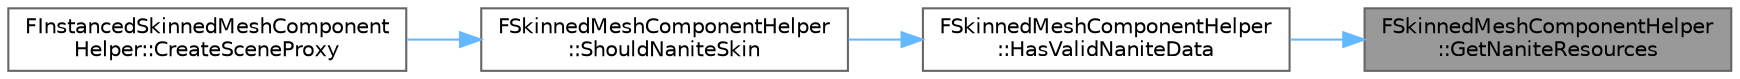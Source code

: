 digraph "FSkinnedMeshComponentHelper::GetNaniteResources"
{
 // INTERACTIVE_SVG=YES
 // LATEX_PDF_SIZE
  bgcolor="transparent";
  edge [fontname=Helvetica,fontsize=10,labelfontname=Helvetica,labelfontsize=10];
  node [fontname=Helvetica,fontsize=10,shape=box,height=0.2,width=0.4];
  rankdir="RL";
  Node1 [id="Node000001",label="FSkinnedMeshComponentHelper\l::GetNaniteResources",height=0.2,width=0.4,color="gray40", fillcolor="grey60", style="filled", fontcolor="black",tooltip=" "];
  Node1 -> Node2 [id="edge1_Node000001_Node000002",dir="back",color="steelblue1",style="solid",tooltip=" "];
  Node2 [id="Node000002",label="FSkinnedMeshComponentHelper\l::HasValidNaniteData",height=0.2,width=0.4,color="grey40", fillcolor="white", style="filled",URL="$d5/dc7/classFSkinnedMeshComponentHelper.html#a8b7eebaa12924c02658049ccf9e01af0",tooltip=" "];
  Node2 -> Node3 [id="edge2_Node000002_Node000003",dir="back",color="steelblue1",style="solid",tooltip=" "];
  Node3 [id="Node000003",label="FSkinnedMeshComponentHelper\l::ShouldNaniteSkin",height=0.2,width=0.4,color="grey40", fillcolor="white", style="filled",URL="$d5/dc7/classFSkinnedMeshComponentHelper.html#a0a8a84c5673f7879afc59f318ec5506a",tooltip=" "];
  Node3 -> Node4 [id="edge3_Node000003_Node000004",dir="back",color="steelblue1",style="solid",tooltip=" "];
  Node4 [id="Node000004",label="FInstancedSkinnedMeshComponent\lHelper::CreateSceneProxy",height=0.2,width=0.4,color="grey40", fillcolor="white", style="filled",URL="$db/dc5/classFInstancedSkinnedMeshComponentHelper.html#a2ccae4f2bede2091c27fb38f1284f58d",tooltip=" "];
}
